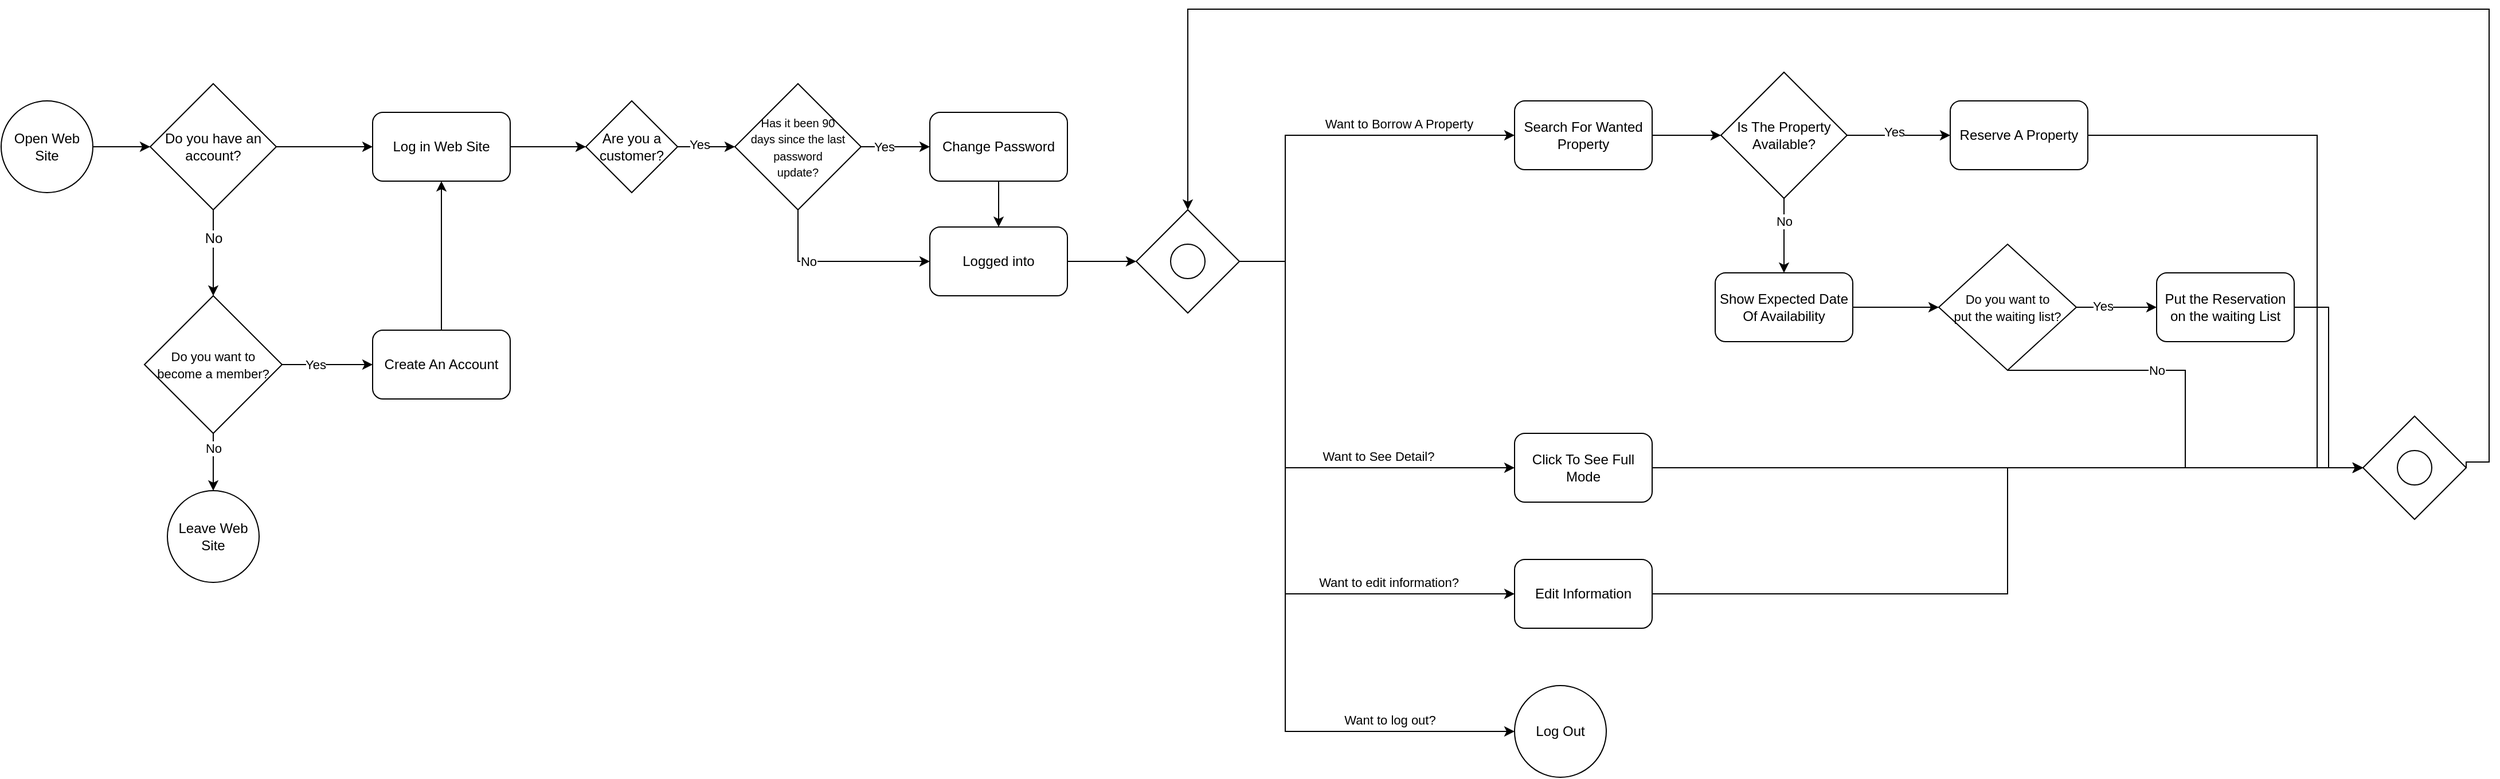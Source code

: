 <mxfile version="21.2.0" type="github">
  <diagram name="Sayfa -1" id="YFJGX13crzyHSaCq0thN">
    <mxGraphModel dx="2377" dy="1369" grid="1" gridSize="10" guides="1" tooltips="1" connect="1" arrows="1" fold="1" page="1" pageScale="1" pageWidth="2339" pageHeight="3300" math="0" shadow="0">
      <root>
        <mxCell id="0" />
        <mxCell id="1" parent="0" />
        <mxCell id="qtOEuD3kWv1N_w0OJ42x-2" value="Open Web Site" style="ellipse;whiteSpace=wrap;html=1;aspect=fixed;" vertex="1" parent="1">
          <mxGeometry x="30" y="220" width="80" height="80" as="geometry" />
        </mxCell>
        <mxCell id="qtOEuD3kWv1N_w0OJ42x-3" value="" style="endArrow=classic;html=1;rounded=0;exitX=1;exitY=0.5;exitDx=0;exitDy=0;entryX=0;entryY=0.5;entryDx=0;entryDy=0;" edge="1" parent="1" source="qtOEuD3kWv1N_w0OJ42x-2" target="qtOEuD3kWv1N_w0OJ42x-4">
          <mxGeometry width="50" height="50" relative="1" as="geometry">
            <mxPoint x="140" y="270" as="sourcePoint" />
            <mxPoint x="150" y="260" as="targetPoint" />
          </mxGeometry>
        </mxCell>
        <mxCell id="qtOEuD3kWv1N_w0OJ42x-4" value="Do you have an account?" style="rhombus;whiteSpace=wrap;html=1;" vertex="1" parent="1">
          <mxGeometry x="160" y="205" width="110" height="110" as="geometry" />
        </mxCell>
        <mxCell id="qtOEuD3kWv1N_w0OJ42x-5" value="" style="endArrow=classic;html=1;rounded=0;exitX=1;exitY=0.5;exitDx=0;exitDy=0;entryX=0;entryY=0.5;entryDx=0;entryDy=0;" edge="1" parent="1" source="qtOEuD3kWv1N_w0OJ42x-4" target="qtOEuD3kWv1N_w0OJ42x-15">
          <mxGeometry width="50" height="50" relative="1" as="geometry">
            <mxPoint x="290" y="250" as="sourcePoint" />
            <mxPoint x="340" y="200" as="targetPoint" />
          </mxGeometry>
        </mxCell>
        <mxCell id="qtOEuD3kWv1N_w0OJ42x-6" value="" style="endArrow=classic;html=1;rounded=0;exitX=0.5;exitY=1;exitDx=0;exitDy=0;entryX=0.5;entryY=0;entryDx=0;entryDy=0;edgeStyle=elbowEdgeStyle;" edge="1" parent="1" source="qtOEuD3kWv1N_w0OJ42x-4" target="qtOEuD3kWv1N_w0OJ42x-8">
          <mxGeometry width="50" height="50" relative="1" as="geometry">
            <mxPoint x="260" y="370" as="sourcePoint" />
            <mxPoint x="215" y="350" as="targetPoint" />
          </mxGeometry>
        </mxCell>
        <mxCell id="qtOEuD3kWv1N_w0OJ42x-10" value="&lt;font style=&quot;font-size: 12px;&quot;&gt;No&lt;/font&gt;" style="edgeLabel;html=1;align=center;verticalAlign=middle;resizable=0;points=[];" vertex="1" connectable="0" parent="qtOEuD3kWv1N_w0OJ42x-6">
          <mxGeometry x="-0.37" y="-1" relative="1" as="geometry">
            <mxPoint x="1" y="1" as="offset" />
          </mxGeometry>
        </mxCell>
        <mxCell id="qtOEuD3kWv1N_w0OJ42x-7" value="Leave Web Site" style="ellipse;whiteSpace=wrap;html=1;aspect=fixed;" vertex="1" parent="1">
          <mxGeometry x="175" y="560" width="80" height="80" as="geometry" />
        </mxCell>
        <mxCell id="qtOEuD3kWv1N_w0OJ42x-8" value="&lt;font style=&quot;font-size: 11px;&quot;&gt;Do you want to &lt;br&gt;become a member?&lt;/font&gt;" style="rhombus;whiteSpace=wrap;html=1;" vertex="1" parent="1">
          <mxGeometry x="155" y="390" width="120" height="120" as="geometry" />
        </mxCell>
        <mxCell id="qtOEuD3kWv1N_w0OJ42x-9" value="" style="endArrow=classic;html=1;rounded=0;exitX=0.5;exitY=1;exitDx=0;exitDy=0;entryX=0.5;entryY=0;entryDx=0;entryDy=0;" edge="1" parent="1" source="qtOEuD3kWv1N_w0OJ42x-8" target="qtOEuD3kWv1N_w0OJ42x-7">
          <mxGeometry width="50" height="50" relative="1" as="geometry">
            <mxPoint x="170" y="480" as="sourcePoint" />
            <mxPoint x="220" y="430" as="targetPoint" />
          </mxGeometry>
        </mxCell>
        <mxCell id="qtOEuD3kWv1N_w0OJ42x-11" value="No" style="edgeLabel;html=1;align=center;verticalAlign=middle;resizable=0;points=[];" vertex="1" connectable="0" parent="qtOEuD3kWv1N_w0OJ42x-9">
          <mxGeometry x="-0.509" relative="1" as="geometry">
            <mxPoint as="offset" />
          </mxGeometry>
        </mxCell>
        <mxCell id="qtOEuD3kWv1N_w0OJ42x-12" value="" style="endArrow=classic;html=1;rounded=0;exitX=1;exitY=0.5;exitDx=0;exitDy=0;entryX=0;entryY=0.5;entryDx=0;entryDy=0;" edge="1" parent="1" source="qtOEuD3kWv1N_w0OJ42x-8" target="qtOEuD3kWv1N_w0OJ42x-13">
          <mxGeometry width="50" height="50" relative="1" as="geometry">
            <mxPoint x="320" y="430" as="sourcePoint" />
            <mxPoint x="370" y="380" as="targetPoint" />
          </mxGeometry>
        </mxCell>
        <mxCell id="qtOEuD3kWv1N_w0OJ42x-14" value="Yes" style="edgeLabel;html=1;align=center;verticalAlign=middle;resizable=0;points=[];" vertex="1" connectable="0" parent="qtOEuD3kWv1N_w0OJ42x-12">
          <mxGeometry x="-0.281" relative="1" as="geometry">
            <mxPoint as="offset" />
          </mxGeometry>
        </mxCell>
        <mxCell id="qtOEuD3kWv1N_w0OJ42x-13" value="Create An Account" style="rounded=1;whiteSpace=wrap;html=1;" vertex="1" parent="1">
          <mxGeometry x="354" y="420" width="120" height="60" as="geometry" />
        </mxCell>
        <mxCell id="qtOEuD3kWv1N_w0OJ42x-15" value="Log in Web Site" style="rounded=1;whiteSpace=wrap;html=1;" vertex="1" parent="1">
          <mxGeometry x="354" y="230" width="120" height="60" as="geometry" />
        </mxCell>
        <mxCell id="qtOEuD3kWv1N_w0OJ42x-16" value="" style="endArrow=classic;html=1;rounded=0;exitX=0.5;exitY=0;exitDx=0;exitDy=0;entryX=0.5;entryY=1;entryDx=0;entryDy=0;" edge="1" parent="1" source="qtOEuD3kWv1N_w0OJ42x-13" target="qtOEuD3kWv1N_w0OJ42x-15">
          <mxGeometry width="50" height="50" relative="1" as="geometry">
            <mxPoint x="420" y="400" as="sourcePoint" />
            <mxPoint x="470" y="350" as="targetPoint" />
          </mxGeometry>
        </mxCell>
        <mxCell id="qtOEuD3kWv1N_w0OJ42x-17" value="" style="endArrow=classic;html=1;rounded=0;exitX=1;exitY=0.5;exitDx=0;exitDy=0;entryX=0;entryY=0.5;entryDx=0;entryDy=0;" edge="1" parent="1" source="qtOEuD3kWv1N_w0OJ42x-15" target="qtOEuD3kWv1N_w0OJ42x-18">
          <mxGeometry width="50" height="50" relative="1" as="geometry">
            <mxPoint x="520" y="350" as="sourcePoint" />
            <mxPoint x="570" y="300" as="targetPoint" />
          </mxGeometry>
        </mxCell>
        <mxCell id="qtOEuD3kWv1N_w0OJ42x-18" value="Are you a customer?" style="rhombus;whiteSpace=wrap;html=1;" vertex="1" parent="1">
          <mxGeometry x="540" y="220" width="80" height="80" as="geometry" />
        </mxCell>
        <mxCell id="qtOEuD3kWv1N_w0OJ42x-19" value="" style="endArrow=classic;html=1;rounded=0;exitX=1;exitY=0.5;exitDx=0;exitDy=0;entryX=0;entryY=0.5;entryDx=0;entryDy=0;" edge="1" parent="1" source="qtOEuD3kWv1N_w0OJ42x-18" target="qtOEuD3kWv1N_w0OJ42x-20">
          <mxGeometry width="50" height="50" relative="1" as="geometry">
            <mxPoint x="650" y="260" as="sourcePoint" />
            <mxPoint x="700" y="260" as="targetPoint" />
          </mxGeometry>
        </mxCell>
        <mxCell id="qtOEuD3kWv1N_w0OJ42x-21" value="Yes" style="edgeLabel;html=1;align=center;verticalAlign=middle;resizable=0;points=[];" vertex="1" connectable="0" parent="qtOEuD3kWv1N_w0OJ42x-19">
          <mxGeometry x="-0.246" y="2" relative="1" as="geometry">
            <mxPoint as="offset" />
          </mxGeometry>
        </mxCell>
        <mxCell id="qtOEuD3kWv1N_w0OJ42x-20" value="&lt;font style=&quot;font-size: 10px;&quot;&gt;Has it been 90 &lt;br&gt;days since the last &lt;br&gt;password &lt;br&gt;update?&lt;/font&gt;" style="rhombus;whiteSpace=wrap;html=1;" vertex="1" parent="1">
          <mxGeometry x="670" y="205" width="110" height="110" as="geometry" />
        </mxCell>
        <mxCell id="qtOEuD3kWv1N_w0OJ42x-22" value="" style="endArrow=classic;html=1;rounded=0;exitX=1;exitY=0.5;exitDx=0;exitDy=0;entryX=0;entryY=0.5;entryDx=0;entryDy=0;" edge="1" parent="1" source="qtOEuD3kWv1N_w0OJ42x-20" target="qtOEuD3kWv1N_w0OJ42x-24">
          <mxGeometry width="50" height="50" relative="1" as="geometry">
            <mxPoint x="760" y="400" as="sourcePoint" />
            <mxPoint x="870" y="260" as="targetPoint" />
          </mxGeometry>
        </mxCell>
        <mxCell id="qtOEuD3kWv1N_w0OJ42x-23" value="Yes" style="edgeLabel;html=1;align=center;verticalAlign=middle;resizable=0;points=[];" vertex="1" connectable="0" parent="qtOEuD3kWv1N_w0OJ42x-22">
          <mxGeometry x="-0.333" relative="1" as="geometry">
            <mxPoint as="offset" />
          </mxGeometry>
        </mxCell>
        <mxCell id="qtOEuD3kWv1N_w0OJ42x-24" value="Change Password" style="rounded=1;whiteSpace=wrap;html=1;" vertex="1" parent="1">
          <mxGeometry x="840" y="230" width="120" height="60" as="geometry" />
        </mxCell>
        <mxCell id="qtOEuD3kWv1N_w0OJ42x-25" value="" style="endArrow=classic;html=1;rounded=0;exitX=0.5;exitY=1;exitDx=0;exitDy=0;entryX=0;entryY=0.5;entryDx=0;entryDy=0;edgeStyle=orthogonalEdgeStyle;elbow=vertical;" edge="1" parent="1" source="qtOEuD3kWv1N_w0OJ42x-20" target="qtOEuD3kWv1N_w0OJ42x-26">
          <mxGeometry width="50" height="50" relative="1" as="geometry">
            <mxPoint x="720" y="420" as="sourcePoint" />
            <mxPoint x="725" y="380" as="targetPoint" />
          </mxGeometry>
        </mxCell>
        <mxCell id="qtOEuD3kWv1N_w0OJ42x-27" value="No" style="edgeLabel;html=1;align=center;verticalAlign=middle;resizable=0;points=[];" vertex="1" connectable="0" parent="qtOEuD3kWv1N_w0OJ42x-25">
          <mxGeometry x="-0.323" relative="1" as="geometry">
            <mxPoint as="offset" />
          </mxGeometry>
        </mxCell>
        <mxCell id="qtOEuD3kWv1N_w0OJ42x-26" value="Logged into" style="rounded=1;whiteSpace=wrap;html=1;" vertex="1" parent="1">
          <mxGeometry x="840" y="330" width="120" height="60" as="geometry" />
        </mxCell>
        <mxCell id="qtOEuD3kWv1N_w0OJ42x-28" value="" style="endArrow=classic;html=1;rounded=0;exitX=0.5;exitY=1;exitDx=0;exitDy=0;entryX=0.5;entryY=0;entryDx=0;entryDy=0;" edge="1" parent="1" source="qtOEuD3kWv1N_w0OJ42x-24" target="qtOEuD3kWv1N_w0OJ42x-26">
          <mxGeometry width="50" height="50" relative="1" as="geometry">
            <mxPoint x="950" y="120" as="sourcePoint" />
            <mxPoint x="1000" y="70" as="targetPoint" />
          </mxGeometry>
        </mxCell>
        <mxCell id="qtOEuD3kWv1N_w0OJ42x-29" value="" style="endArrow=classic;html=1;rounded=0;exitX=1;exitY=0.5;exitDx=0;exitDy=0;entryX=0;entryY=0.5;entryDx=0;entryDy=0;" edge="1" parent="1" source="qtOEuD3kWv1N_w0OJ42x-26" target="qtOEuD3kWv1N_w0OJ42x-30">
          <mxGeometry width="50" height="50" relative="1" as="geometry">
            <mxPoint x="1010" y="390" as="sourcePoint" />
            <mxPoint x="1060" y="340" as="targetPoint" />
          </mxGeometry>
        </mxCell>
        <mxCell id="qtOEuD3kWv1N_w0OJ42x-30" value="" style="rhombus;whiteSpace=wrap;html=1;rounded=0;fillStyle=auto;" vertex="1" parent="1">
          <mxGeometry x="1020" y="315" width="90" height="90" as="geometry" />
        </mxCell>
        <mxCell id="qtOEuD3kWv1N_w0OJ42x-32" value="" style="ellipse;whiteSpace=wrap;html=1;aspect=fixed;" vertex="1" parent="1">
          <mxGeometry x="1050" y="345" width="30" height="30" as="geometry" />
        </mxCell>
        <mxCell id="qtOEuD3kWv1N_w0OJ42x-33" value="Search For Wanted Property" style="rounded=1;whiteSpace=wrap;html=1;" vertex="1" parent="1">
          <mxGeometry x="1350" y="220" width="120" height="60" as="geometry" />
        </mxCell>
        <mxCell id="qtOEuD3kWv1N_w0OJ42x-34" value="Is The Property&lt;br&gt;Available?" style="rhombus;whiteSpace=wrap;html=1;" vertex="1" parent="1">
          <mxGeometry x="1530" y="195" width="110" height="110" as="geometry" />
        </mxCell>
        <mxCell id="qtOEuD3kWv1N_w0OJ42x-35" value="Reserve A Property" style="rounded=1;whiteSpace=wrap;html=1;" vertex="1" parent="1">
          <mxGeometry x="1730" y="220" width="120" height="60" as="geometry" />
        </mxCell>
        <mxCell id="qtOEuD3kWv1N_w0OJ42x-38" value="" style="endArrow=classic;html=1;rounded=0;exitX=1;exitY=0.5;exitDx=0;exitDy=0;entryX=0;entryY=0.5;entryDx=0;entryDy=0;edgeStyle=elbowEdgeStyle;" edge="1" parent="1" source="qtOEuD3kWv1N_w0OJ42x-30" target="qtOEuD3kWv1N_w0OJ42x-33">
          <mxGeometry width="50" height="50" relative="1" as="geometry">
            <mxPoint x="1170" y="390" as="sourcePoint" />
            <mxPoint x="1220" y="340" as="targetPoint" />
            <Array as="points">
              <mxPoint x="1150" y="310" />
            </Array>
          </mxGeometry>
        </mxCell>
        <mxCell id="qtOEuD3kWv1N_w0OJ42x-43" value="Want to Borrow A Property" style="edgeLabel;html=1;align=center;verticalAlign=middle;resizable=0;points=[];" vertex="1" connectable="0" parent="qtOEuD3kWv1N_w0OJ42x-38">
          <mxGeometry x="0.421" y="-1" relative="1" as="geometry">
            <mxPoint y="-11" as="offset" />
          </mxGeometry>
        </mxCell>
        <mxCell id="qtOEuD3kWv1N_w0OJ42x-39" value="" style="endArrow=classic;html=1;rounded=0;exitX=1;exitY=0.5;exitDx=0;exitDy=0;entryX=0;entryY=0.5;entryDx=0;entryDy=0;" edge="1" parent="1" source="qtOEuD3kWv1N_w0OJ42x-33" target="qtOEuD3kWv1N_w0OJ42x-34">
          <mxGeometry width="50" height="50" relative="1" as="geometry">
            <mxPoint x="1590" y="390" as="sourcePoint" />
            <mxPoint x="1640" y="340" as="targetPoint" />
          </mxGeometry>
        </mxCell>
        <mxCell id="qtOEuD3kWv1N_w0OJ42x-40" value="" style="endArrow=classic;html=1;rounded=0;exitX=1;exitY=0.5;exitDx=0;exitDy=0;entryX=0;entryY=0.5;entryDx=0;entryDy=0;" edge="1" parent="1" source="qtOEuD3kWv1N_w0OJ42x-34" target="qtOEuD3kWv1N_w0OJ42x-35">
          <mxGeometry width="50" height="50" relative="1" as="geometry">
            <mxPoint x="1660" y="435" as="sourcePoint" />
            <mxPoint x="1710" y="385" as="targetPoint" />
          </mxGeometry>
        </mxCell>
        <mxCell id="qtOEuD3kWv1N_w0OJ42x-44" value="Yes" style="edgeLabel;html=1;align=center;verticalAlign=middle;resizable=0;points=[];" vertex="1" connectable="0" parent="qtOEuD3kWv1N_w0OJ42x-40">
          <mxGeometry x="0.322" y="3" relative="1" as="geometry">
            <mxPoint x="-19" as="offset" />
          </mxGeometry>
        </mxCell>
        <mxCell id="qtOEuD3kWv1N_w0OJ42x-41" value="" style="endArrow=classic;html=1;rounded=0;exitX=1;exitY=0.5;exitDx=0;exitDy=0;entryX=0;entryY=0.5;entryDx=0;entryDy=0;edgeStyle=orthogonalEdgeStyle;" edge="1" parent="1" source="qtOEuD3kWv1N_w0OJ42x-35" target="qtOEuD3kWv1N_w0OJ42x-61">
          <mxGeometry width="50" height="50" relative="1" as="geometry">
            <mxPoint x="1970" y="480" as="sourcePoint" />
            <mxPoint x="1910" y="250" as="targetPoint" />
            <Array as="points">
              <mxPoint x="2050" y="250" />
              <mxPoint x="2050" y="540" />
            </Array>
          </mxGeometry>
        </mxCell>
        <mxCell id="qtOEuD3kWv1N_w0OJ42x-46" value="" style="endArrow=classic;html=1;rounded=0;exitX=0.5;exitY=1;exitDx=0;exitDy=0;entryX=0.5;entryY=0;entryDx=0;entryDy=0;" edge="1" parent="1" source="qtOEuD3kWv1N_w0OJ42x-34" target="qtOEuD3kWv1N_w0OJ42x-47">
          <mxGeometry width="50" height="50" relative="1" as="geometry">
            <mxPoint x="1600" y="500" as="sourcePoint" />
            <mxPoint x="1585" y="360" as="targetPoint" />
          </mxGeometry>
        </mxCell>
        <mxCell id="qtOEuD3kWv1N_w0OJ42x-48" value="No" style="edgeLabel;html=1;align=center;verticalAlign=middle;resizable=0;points=[];" vertex="1" connectable="0" parent="qtOEuD3kWv1N_w0OJ42x-46">
          <mxGeometry x="-0.388" relative="1" as="geometry">
            <mxPoint as="offset" />
          </mxGeometry>
        </mxCell>
        <mxCell id="qtOEuD3kWv1N_w0OJ42x-47" value="Show Expected Date Of Availability" style="rounded=1;whiteSpace=wrap;html=1;" vertex="1" parent="1">
          <mxGeometry x="1525" y="370" width="120" height="60" as="geometry" />
        </mxCell>
        <mxCell id="qtOEuD3kWv1N_w0OJ42x-49" value="&lt;font style=&quot;font-size: 11px;&quot;&gt;Do you want to &lt;br&gt;put the waiting list?&lt;/font&gt;" style="rhombus;whiteSpace=wrap;html=1;" vertex="1" parent="1">
          <mxGeometry x="1720" y="345" width="120" height="110" as="geometry" />
        </mxCell>
        <mxCell id="qtOEuD3kWv1N_w0OJ42x-50" value="Put the Reservation on the waiting List" style="rounded=1;whiteSpace=wrap;html=1;" vertex="1" parent="1">
          <mxGeometry x="1910" y="370" width="120" height="60" as="geometry" />
        </mxCell>
        <mxCell id="qtOEuD3kWv1N_w0OJ42x-51" value="" style="endArrow=classic;html=1;rounded=0;exitX=1;exitY=0.5;exitDx=0;exitDy=0;entryX=0;entryY=0.5;entryDx=0;entryDy=0;" edge="1" parent="1" source="qtOEuD3kWv1N_w0OJ42x-47" target="qtOEuD3kWv1N_w0OJ42x-49">
          <mxGeometry width="50" height="50" relative="1" as="geometry">
            <mxPoint x="1710" y="550" as="sourcePoint" />
            <mxPoint x="1760" y="500" as="targetPoint" />
          </mxGeometry>
        </mxCell>
        <mxCell id="qtOEuD3kWv1N_w0OJ42x-52" value="" style="endArrow=classic;html=1;rounded=0;exitX=1;exitY=0.5;exitDx=0;exitDy=0;entryX=0;entryY=0.5;entryDx=0;entryDy=0;" edge="1" parent="1" source="qtOEuD3kWv1N_w0OJ42x-49" target="qtOEuD3kWv1N_w0OJ42x-50">
          <mxGeometry width="50" height="50" relative="1" as="geometry">
            <mxPoint x="1860" y="510" as="sourcePoint" />
            <mxPoint x="1910" y="460" as="targetPoint" />
          </mxGeometry>
        </mxCell>
        <mxCell id="qtOEuD3kWv1N_w0OJ42x-56" value="Yes" style="edgeLabel;html=1;align=center;verticalAlign=middle;resizable=0;points=[];" vertex="1" connectable="0" parent="qtOEuD3kWv1N_w0OJ42x-52">
          <mxGeometry x="-0.34" y="1" relative="1" as="geometry">
            <mxPoint as="offset" />
          </mxGeometry>
        </mxCell>
        <mxCell id="qtOEuD3kWv1N_w0OJ42x-54" value="" style="endArrow=classic;html=1;rounded=0;exitX=1;exitY=0.5;exitDx=0;exitDy=0;entryX=0;entryY=0.5;entryDx=0;entryDy=0;edgeStyle=orthogonalEdgeStyle;" edge="1" parent="1" source="qtOEuD3kWv1N_w0OJ42x-50" target="qtOEuD3kWv1N_w0OJ42x-61">
          <mxGeometry width="50" height="50" relative="1" as="geometry">
            <mxPoint x="2040" y="510" as="sourcePoint" />
            <mxPoint x="2090" y="460" as="targetPoint" />
          </mxGeometry>
        </mxCell>
        <mxCell id="qtOEuD3kWv1N_w0OJ42x-55" value="" style="endArrow=classic;html=1;rounded=0;exitX=0.5;exitY=1;exitDx=0;exitDy=0;entryX=0;entryY=0.5;entryDx=0;entryDy=0;edgeStyle=elbowEdgeStyle;" edge="1" parent="1" source="qtOEuD3kWv1N_w0OJ42x-49" target="qtOEuD3kWv1N_w0OJ42x-61">
          <mxGeometry width="50" height="50" relative="1" as="geometry">
            <mxPoint x="1870" y="580" as="sourcePoint" />
            <mxPoint x="1920" y="530" as="targetPoint" />
          </mxGeometry>
        </mxCell>
        <mxCell id="qtOEuD3kWv1N_w0OJ42x-57" value="No" style="edgeLabel;html=1;align=center;verticalAlign=middle;resizable=0;points=[];" vertex="1" connectable="0" parent="qtOEuD3kWv1N_w0OJ42x-55">
          <mxGeometry x="-0.343" relative="1" as="geometry">
            <mxPoint as="offset" />
          </mxGeometry>
        </mxCell>
        <mxCell id="qtOEuD3kWv1N_w0OJ42x-58" value="Click To See Full Mode" style="rounded=1;whiteSpace=wrap;html=1;" vertex="1" parent="1">
          <mxGeometry x="1350" y="510" width="120" height="60" as="geometry" />
        </mxCell>
        <mxCell id="qtOEuD3kWv1N_w0OJ42x-59" value="" style="endArrow=classic;html=1;rounded=0;exitX=1;exitY=0.5;exitDx=0;exitDy=0;entryX=0;entryY=0.5;entryDx=0;entryDy=0;edgeStyle=elbowEdgeStyle;" edge="1" parent="1" source="qtOEuD3kWv1N_w0OJ42x-30" target="qtOEuD3kWv1N_w0OJ42x-58">
          <mxGeometry width="50" height="50" relative="1" as="geometry">
            <mxPoint x="1120" y="510" as="sourcePoint" />
            <mxPoint x="1170" y="460" as="targetPoint" />
            <Array as="points">
              <mxPoint x="1150" y="440" />
            </Array>
          </mxGeometry>
        </mxCell>
        <mxCell id="qtOEuD3kWv1N_w0OJ42x-64" value="Want to See Detail?" style="edgeLabel;html=1;align=center;verticalAlign=middle;resizable=0;points=[];" vertex="1" connectable="0" parent="qtOEuD3kWv1N_w0OJ42x-59">
          <mxGeometry x="0.376" y="4" relative="1" as="geometry">
            <mxPoint x="12" y="-6" as="offset" />
          </mxGeometry>
        </mxCell>
        <mxCell id="qtOEuD3kWv1N_w0OJ42x-60" value="" style="endArrow=classic;html=1;rounded=0;exitX=1;exitY=0.5;exitDx=0;exitDy=0;entryX=0;entryY=0.5;entryDx=0;entryDy=0;" edge="1" parent="1" source="qtOEuD3kWv1N_w0OJ42x-58" target="qtOEuD3kWv1N_w0OJ42x-61">
          <mxGeometry width="50" height="50" relative="1" as="geometry">
            <mxPoint x="1210" y="700" as="sourcePoint" />
            <mxPoint x="2020" y="550" as="targetPoint" />
          </mxGeometry>
        </mxCell>
        <mxCell id="qtOEuD3kWv1N_w0OJ42x-61" value="" style="rhombus;whiteSpace=wrap;html=1;rounded=0;fillStyle=auto;" vertex="1" parent="1">
          <mxGeometry x="2090" y="495" width="90" height="90" as="geometry" />
        </mxCell>
        <mxCell id="qtOEuD3kWv1N_w0OJ42x-62" value="" style="ellipse;whiteSpace=wrap;html=1;aspect=fixed;" vertex="1" parent="1">
          <mxGeometry x="2120" y="525" width="30" height="30" as="geometry" />
        </mxCell>
        <mxCell id="qtOEuD3kWv1N_w0OJ42x-63" value="" style="endArrow=classic;html=1;rounded=0;exitX=1;exitY=0.5;exitDx=0;exitDy=0;entryX=0.5;entryY=0;entryDx=0;entryDy=0;edgeStyle=orthogonalEdgeStyle;" edge="1" parent="1" source="qtOEuD3kWv1N_w0OJ42x-61" target="qtOEuD3kWv1N_w0OJ42x-30">
          <mxGeometry width="50" height="50" relative="1" as="geometry">
            <mxPoint x="2210" y="670" as="sourcePoint" />
            <mxPoint x="2370" y="540" as="targetPoint" />
            <Array as="points">
              <mxPoint x="2200" y="535" />
              <mxPoint x="2200" y="140" />
              <mxPoint x="1065" y="140" />
            </Array>
          </mxGeometry>
        </mxCell>
        <mxCell id="qtOEuD3kWv1N_w0OJ42x-65" value="Edit Information" style="rounded=1;whiteSpace=wrap;html=1;" vertex="1" parent="1">
          <mxGeometry x="1350" y="620" width="120" height="60" as="geometry" />
        </mxCell>
        <mxCell id="qtOEuD3kWv1N_w0OJ42x-66" value="" style="endArrow=classic;html=1;rounded=0;exitX=1;exitY=0.5;exitDx=0;exitDy=0;entryX=0;entryY=0.5;entryDx=0;entryDy=0;edgeStyle=elbowEdgeStyle;" edge="1" parent="1" source="qtOEuD3kWv1N_w0OJ42x-30" target="qtOEuD3kWv1N_w0OJ42x-65">
          <mxGeometry width="50" height="50" relative="1" as="geometry">
            <mxPoint x="1160" y="650" as="sourcePoint" />
            <mxPoint x="1210" y="600" as="targetPoint" />
            <Array as="points">
              <mxPoint x="1150" y="500" />
            </Array>
          </mxGeometry>
        </mxCell>
        <mxCell id="qtOEuD3kWv1N_w0OJ42x-67" value="Want to edit information?" style="edgeLabel;html=1;align=center;verticalAlign=middle;resizable=0;points=[];" vertex="1" connectable="0" parent="qtOEuD3kWv1N_w0OJ42x-66">
          <mxGeometry x="0.529" y="1" relative="1" as="geometry">
            <mxPoint x="15" y="-9" as="offset" />
          </mxGeometry>
        </mxCell>
        <mxCell id="qtOEuD3kWv1N_w0OJ42x-68" value="" style="endArrow=classic;html=1;rounded=0;exitX=1;exitY=0.5;exitDx=0;exitDy=0;entryX=0;entryY=0.5;entryDx=0;entryDy=0;edgeStyle=orthogonalEdgeStyle;" edge="1" parent="1" source="qtOEuD3kWv1N_w0OJ42x-65" target="qtOEuD3kWv1N_w0OJ42x-61">
          <mxGeometry width="50" height="50" relative="1" as="geometry">
            <mxPoint x="1670" y="660" as="sourcePoint" />
            <mxPoint x="1720" y="610" as="targetPoint" />
          </mxGeometry>
        </mxCell>
        <mxCell id="qtOEuD3kWv1N_w0OJ42x-69" value="" style="endArrow=classic;html=1;rounded=0;exitX=1;exitY=0.5;exitDx=0;exitDy=0;entryX=0;entryY=0.5;entryDx=0;entryDy=0;edgeStyle=elbowEdgeStyle;" edge="1" parent="1" source="qtOEuD3kWv1N_w0OJ42x-30" target="qtOEuD3kWv1N_w0OJ42x-70">
          <mxGeometry width="50" height="50" relative="1" as="geometry">
            <mxPoint x="1160" y="660" as="sourcePoint" />
            <mxPoint x="1150" y="740" as="targetPoint" />
            <Array as="points">
              <mxPoint x="1150" y="560" />
            </Array>
          </mxGeometry>
        </mxCell>
        <mxCell id="qtOEuD3kWv1N_w0OJ42x-71" value="Want to log out?" style="edgeLabel;html=1;align=center;verticalAlign=middle;resizable=0;points=[];" vertex="1" connectable="0" parent="qtOEuD3kWv1N_w0OJ42x-69">
          <mxGeometry x="0.664" y="-3" relative="1" as="geometry">
            <mxPoint y="-13" as="offset" />
          </mxGeometry>
        </mxCell>
        <mxCell id="qtOEuD3kWv1N_w0OJ42x-70" value="Log Out" style="ellipse;whiteSpace=wrap;html=1;aspect=fixed;" vertex="1" parent="1">
          <mxGeometry x="1350" y="730" width="80" height="80" as="geometry" />
        </mxCell>
      </root>
    </mxGraphModel>
  </diagram>
</mxfile>
